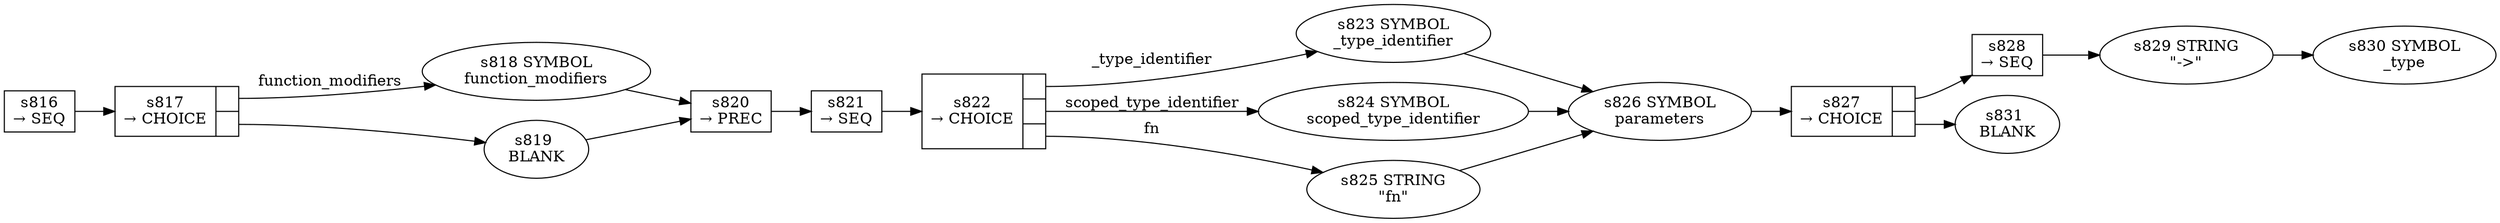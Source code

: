 
  digraph function_type {
  
    rankdir=LR;
  
    s816 [label="s816\n&rarr; SEQ", shape=record, fixedsize=false, peripheries=1];
  s817 [label="{s817\n&rarr; CHOICE|{<p0>|<p1>}}", shape=record, fixedsize=false, peripheries=1];
  s818 [label="s818 SYMBOL\nfunction_modifiers" href="rust-grammar.json.function_modifiers.dot.svg"];
  s817:p0 -> s818 [label="function_modifiers"];
  s819 [label="s819 \nBLANK"];
  s817:p1 -> s819 [label=""];
  s816 -> s817 [];
  s820 [label="s820\n&rarr; PREC", shape=record, fixedsize=false, peripheries=1];
  s821 [label="s821\n&rarr; SEQ", shape=record, fixedsize=false, peripheries=1];
  s822 [label="{s822\n&rarr; CHOICE|{<p0>|<p1>|<p2>}}", shape=record, fixedsize=false, peripheries=1];
  s823 [label="s823 SYMBOL\n_type_identifier" href="rust-grammar.json._type_identifier.dot.svg"];
  s822:p0 -> s823 [label="_type_identifier"];
  s824 [label="s824 SYMBOL\nscoped_type_identifier" href="rust-grammar.json.scoped_type_identifier.dot.svg"];
  s822:p1 -> s824 [label="scoped_type_identifier"];
  s825 [label="s825 STRING\n\"fn\""];
  s822:p2 -> s825 [label="fn"];
  s821 -> s822 [];
  s826 [label="s826 SYMBOL\nparameters" href="rust-grammar.json.parameters.dot.svg"];
  s823 -> s826 [];
  s824 -> s826 [];
  s825 -> s826 [];
  s820 -> s821 [];
  s818 -> s820 [];
  s819 -> s820 [];
  s827 [label="{s827\n&rarr; CHOICE|{<p0>|<p1>}}", shape=record, fixedsize=false, peripheries=1];
  s828 [label="s828\n&rarr; SEQ", shape=record, fixedsize=false, peripheries=1];
  s829 [label="s829 STRING\n\"->\""];
  s828 -> s829 [];
  s830 [label="s830 SYMBOL\n_type" href="rust-grammar.json._type.dot.svg"];
  s829 -> s830 [];
  s827:p0 -> s828 [label=""];
  s831 [label="s831 \nBLANK"];
  s827:p1 -> s831 [label=""];
  s826 -> s827 [];
  
  }
  